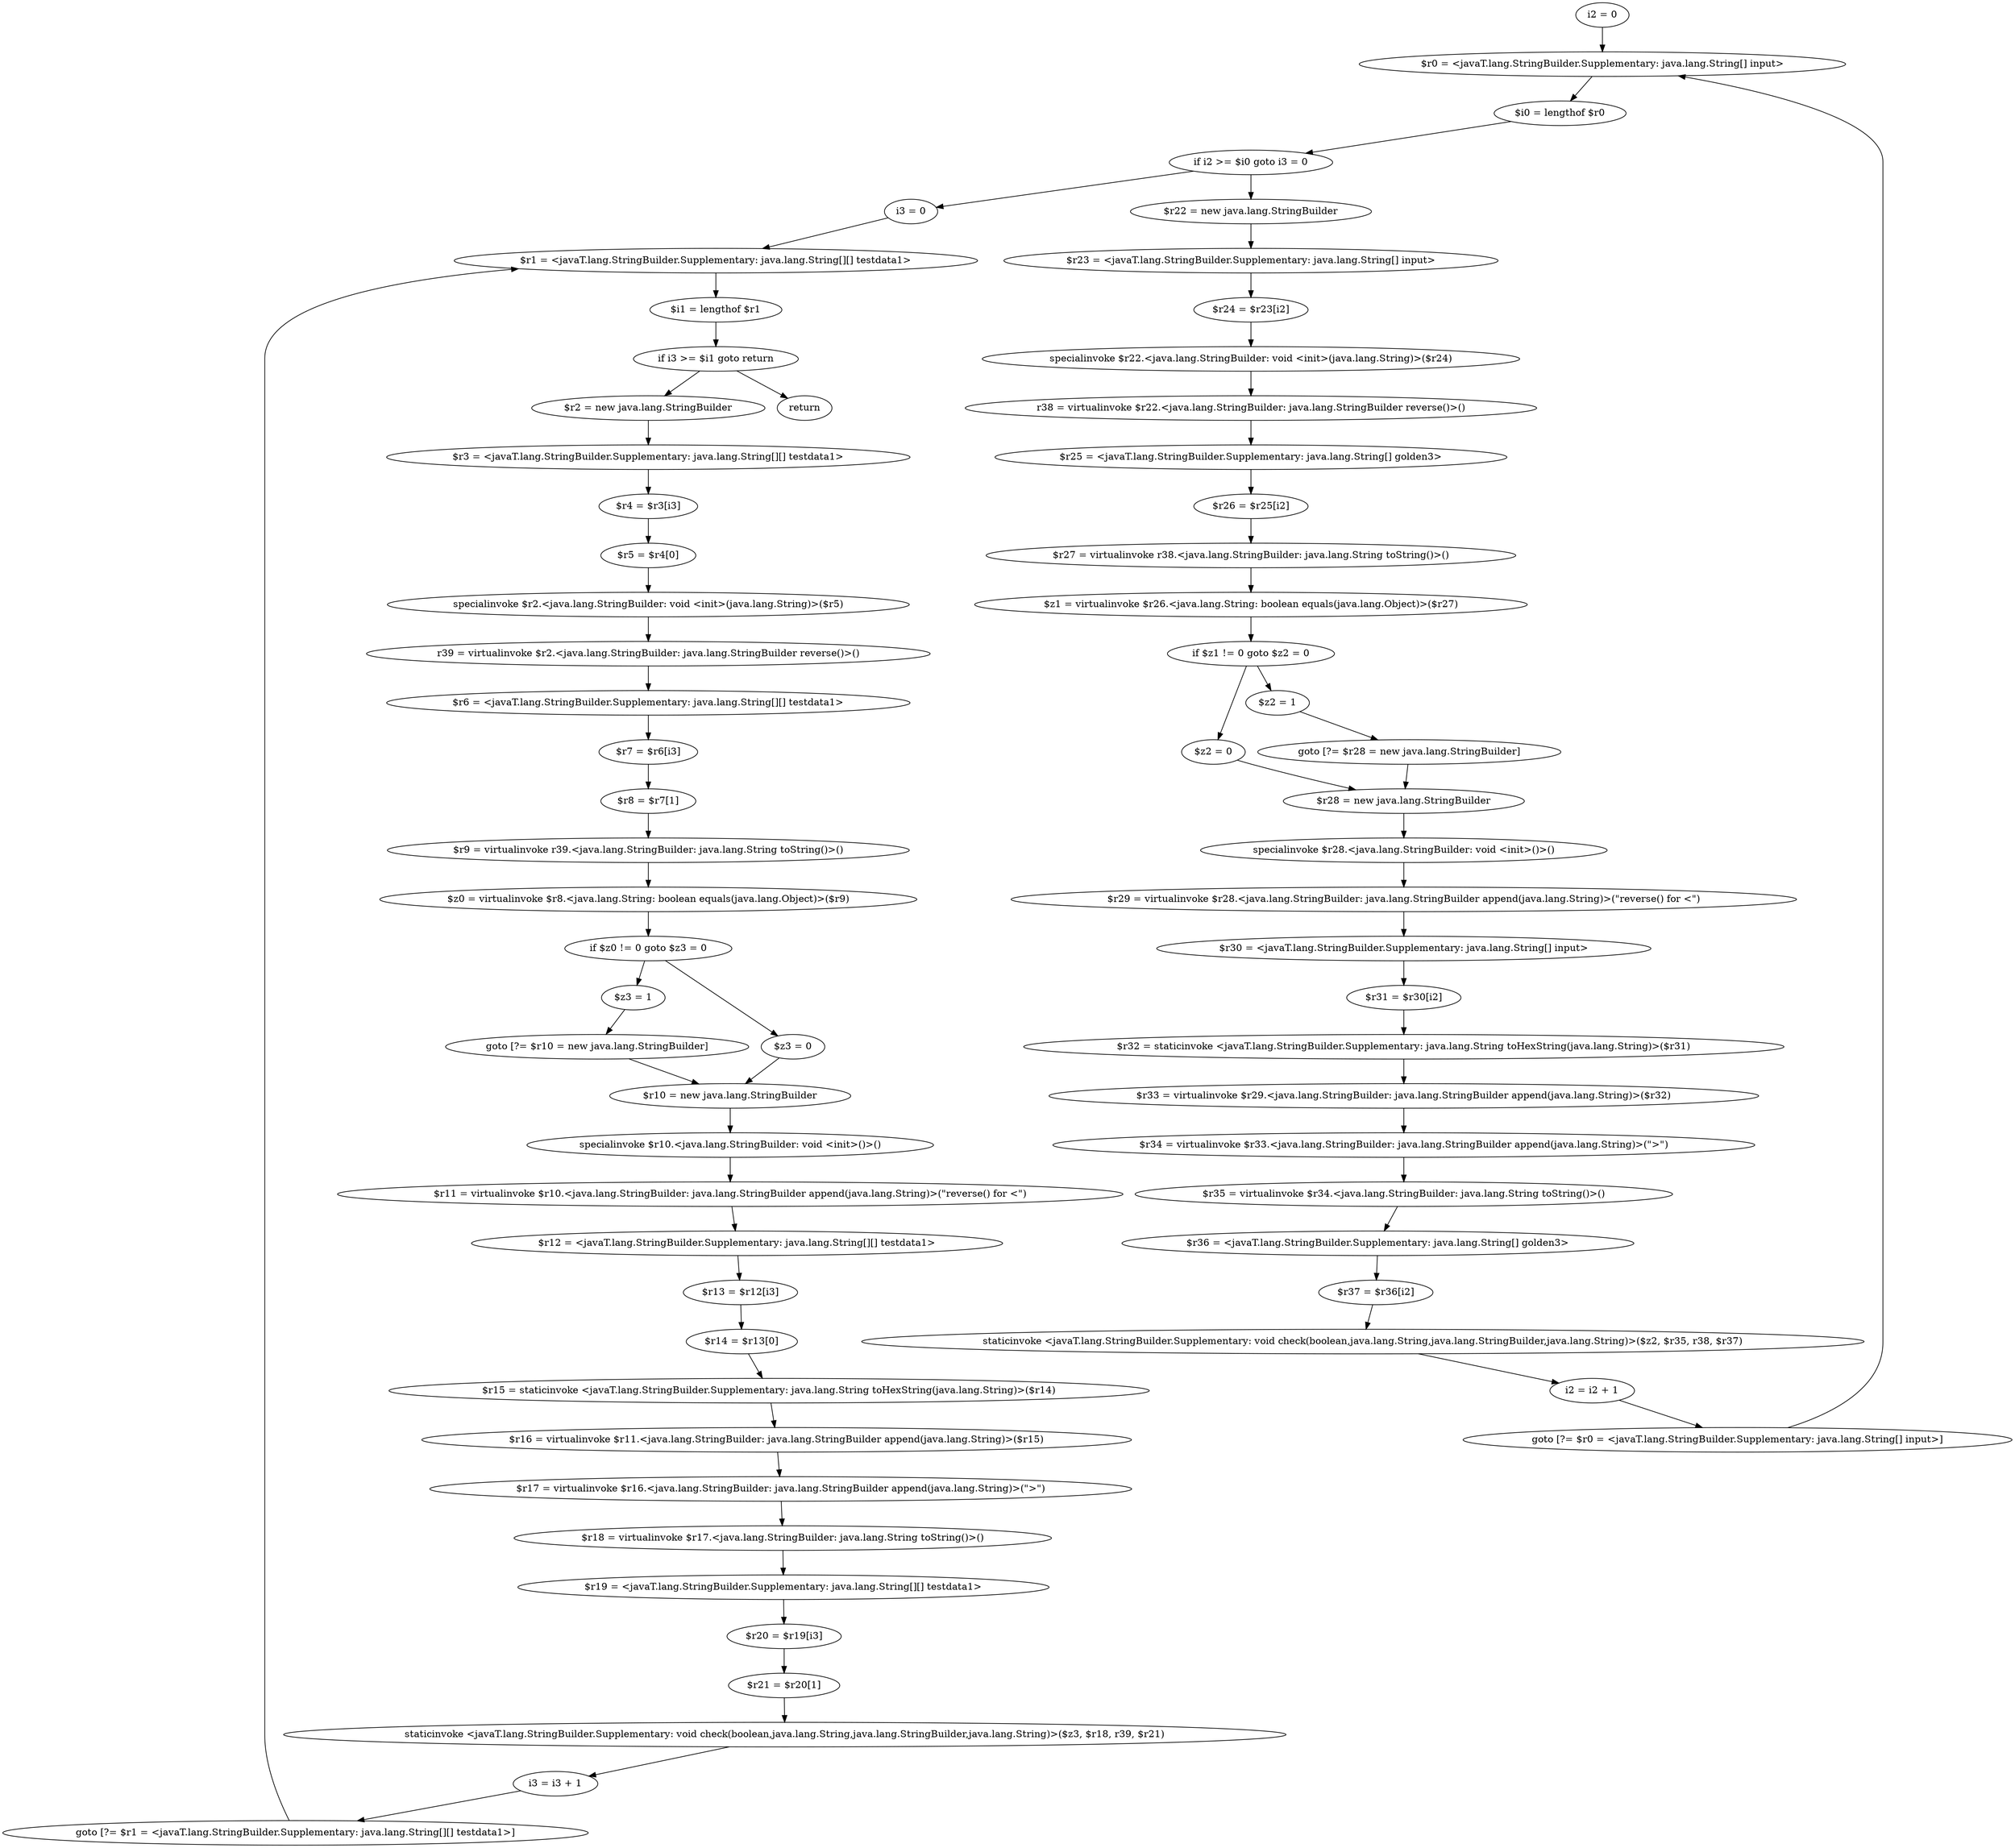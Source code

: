 digraph "unitGraph" {
    "i2 = 0"
    "$r0 = <javaT.lang.StringBuilder.Supplementary: java.lang.String[] input>"
    "$i0 = lengthof $r0"
    "if i2 >= $i0 goto i3 = 0"
    "$r22 = new java.lang.StringBuilder"
    "$r23 = <javaT.lang.StringBuilder.Supplementary: java.lang.String[] input>"
    "$r24 = $r23[i2]"
    "specialinvoke $r22.<java.lang.StringBuilder: void <init>(java.lang.String)>($r24)"
    "r38 = virtualinvoke $r22.<java.lang.StringBuilder: java.lang.StringBuilder reverse()>()"
    "$r25 = <javaT.lang.StringBuilder.Supplementary: java.lang.String[] golden3>"
    "$r26 = $r25[i2]"
    "$r27 = virtualinvoke r38.<java.lang.StringBuilder: java.lang.String toString()>()"
    "$z1 = virtualinvoke $r26.<java.lang.String: boolean equals(java.lang.Object)>($r27)"
    "if $z1 != 0 goto $z2 = 0"
    "$z2 = 1"
    "goto [?= $r28 = new java.lang.StringBuilder]"
    "$z2 = 0"
    "$r28 = new java.lang.StringBuilder"
    "specialinvoke $r28.<java.lang.StringBuilder: void <init>()>()"
    "$r29 = virtualinvoke $r28.<java.lang.StringBuilder: java.lang.StringBuilder append(java.lang.String)>(\"reverse() for <\")"
    "$r30 = <javaT.lang.StringBuilder.Supplementary: java.lang.String[] input>"
    "$r31 = $r30[i2]"
    "$r32 = staticinvoke <javaT.lang.StringBuilder.Supplementary: java.lang.String toHexString(java.lang.String)>($r31)"
    "$r33 = virtualinvoke $r29.<java.lang.StringBuilder: java.lang.StringBuilder append(java.lang.String)>($r32)"
    "$r34 = virtualinvoke $r33.<java.lang.StringBuilder: java.lang.StringBuilder append(java.lang.String)>(\">\")"
    "$r35 = virtualinvoke $r34.<java.lang.StringBuilder: java.lang.String toString()>()"
    "$r36 = <javaT.lang.StringBuilder.Supplementary: java.lang.String[] golden3>"
    "$r37 = $r36[i2]"
    "staticinvoke <javaT.lang.StringBuilder.Supplementary: void check(boolean,java.lang.String,java.lang.StringBuilder,java.lang.String)>($z2, $r35, r38, $r37)"
    "i2 = i2 + 1"
    "goto [?= $r0 = <javaT.lang.StringBuilder.Supplementary: java.lang.String[] input>]"
    "i3 = 0"
    "$r1 = <javaT.lang.StringBuilder.Supplementary: java.lang.String[][] testdata1>"
    "$i1 = lengthof $r1"
    "if i3 >= $i1 goto return"
    "$r2 = new java.lang.StringBuilder"
    "$r3 = <javaT.lang.StringBuilder.Supplementary: java.lang.String[][] testdata1>"
    "$r4 = $r3[i3]"
    "$r5 = $r4[0]"
    "specialinvoke $r2.<java.lang.StringBuilder: void <init>(java.lang.String)>($r5)"
    "r39 = virtualinvoke $r2.<java.lang.StringBuilder: java.lang.StringBuilder reverse()>()"
    "$r6 = <javaT.lang.StringBuilder.Supplementary: java.lang.String[][] testdata1>"
    "$r7 = $r6[i3]"
    "$r8 = $r7[1]"
    "$r9 = virtualinvoke r39.<java.lang.StringBuilder: java.lang.String toString()>()"
    "$z0 = virtualinvoke $r8.<java.lang.String: boolean equals(java.lang.Object)>($r9)"
    "if $z0 != 0 goto $z3 = 0"
    "$z3 = 1"
    "goto [?= $r10 = new java.lang.StringBuilder]"
    "$z3 = 0"
    "$r10 = new java.lang.StringBuilder"
    "specialinvoke $r10.<java.lang.StringBuilder: void <init>()>()"
    "$r11 = virtualinvoke $r10.<java.lang.StringBuilder: java.lang.StringBuilder append(java.lang.String)>(\"reverse() for <\")"
    "$r12 = <javaT.lang.StringBuilder.Supplementary: java.lang.String[][] testdata1>"
    "$r13 = $r12[i3]"
    "$r14 = $r13[0]"
    "$r15 = staticinvoke <javaT.lang.StringBuilder.Supplementary: java.lang.String toHexString(java.lang.String)>($r14)"
    "$r16 = virtualinvoke $r11.<java.lang.StringBuilder: java.lang.StringBuilder append(java.lang.String)>($r15)"
    "$r17 = virtualinvoke $r16.<java.lang.StringBuilder: java.lang.StringBuilder append(java.lang.String)>(\">\")"
    "$r18 = virtualinvoke $r17.<java.lang.StringBuilder: java.lang.String toString()>()"
    "$r19 = <javaT.lang.StringBuilder.Supplementary: java.lang.String[][] testdata1>"
    "$r20 = $r19[i3]"
    "$r21 = $r20[1]"
    "staticinvoke <javaT.lang.StringBuilder.Supplementary: void check(boolean,java.lang.String,java.lang.StringBuilder,java.lang.String)>($z3, $r18, r39, $r21)"
    "i3 = i3 + 1"
    "goto [?= $r1 = <javaT.lang.StringBuilder.Supplementary: java.lang.String[][] testdata1>]"
    "return"
    "i2 = 0"->"$r0 = <javaT.lang.StringBuilder.Supplementary: java.lang.String[] input>";
    "$r0 = <javaT.lang.StringBuilder.Supplementary: java.lang.String[] input>"->"$i0 = lengthof $r0";
    "$i0 = lengthof $r0"->"if i2 >= $i0 goto i3 = 0";
    "if i2 >= $i0 goto i3 = 0"->"$r22 = new java.lang.StringBuilder";
    "if i2 >= $i0 goto i3 = 0"->"i3 = 0";
    "$r22 = new java.lang.StringBuilder"->"$r23 = <javaT.lang.StringBuilder.Supplementary: java.lang.String[] input>";
    "$r23 = <javaT.lang.StringBuilder.Supplementary: java.lang.String[] input>"->"$r24 = $r23[i2]";
    "$r24 = $r23[i2]"->"specialinvoke $r22.<java.lang.StringBuilder: void <init>(java.lang.String)>($r24)";
    "specialinvoke $r22.<java.lang.StringBuilder: void <init>(java.lang.String)>($r24)"->"r38 = virtualinvoke $r22.<java.lang.StringBuilder: java.lang.StringBuilder reverse()>()";
    "r38 = virtualinvoke $r22.<java.lang.StringBuilder: java.lang.StringBuilder reverse()>()"->"$r25 = <javaT.lang.StringBuilder.Supplementary: java.lang.String[] golden3>";
    "$r25 = <javaT.lang.StringBuilder.Supplementary: java.lang.String[] golden3>"->"$r26 = $r25[i2]";
    "$r26 = $r25[i2]"->"$r27 = virtualinvoke r38.<java.lang.StringBuilder: java.lang.String toString()>()";
    "$r27 = virtualinvoke r38.<java.lang.StringBuilder: java.lang.String toString()>()"->"$z1 = virtualinvoke $r26.<java.lang.String: boolean equals(java.lang.Object)>($r27)";
    "$z1 = virtualinvoke $r26.<java.lang.String: boolean equals(java.lang.Object)>($r27)"->"if $z1 != 0 goto $z2 = 0";
    "if $z1 != 0 goto $z2 = 0"->"$z2 = 1";
    "if $z1 != 0 goto $z2 = 0"->"$z2 = 0";
    "$z2 = 1"->"goto [?= $r28 = new java.lang.StringBuilder]";
    "goto [?= $r28 = new java.lang.StringBuilder]"->"$r28 = new java.lang.StringBuilder";
    "$z2 = 0"->"$r28 = new java.lang.StringBuilder";
    "$r28 = new java.lang.StringBuilder"->"specialinvoke $r28.<java.lang.StringBuilder: void <init>()>()";
    "specialinvoke $r28.<java.lang.StringBuilder: void <init>()>()"->"$r29 = virtualinvoke $r28.<java.lang.StringBuilder: java.lang.StringBuilder append(java.lang.String)>(\"reverse() for <\")";
    "$r29 = virtualinvoke $r28.<java.lang.StringBuilder: java.lang.StringBuilder append(java.lang.String)>(\"reverse() for <\")"->"$r30 = <javaT.lang.StringBuilder.Supplementary: java.lang.String[] input>";
    "$r30 = <javaT.lang.StringBuilder.Supplementary: java.lang.String[] input>"->"$r31 = $r30[i2]";
    "$r31 = $r30[i2]"->"$r32 = staticinvoke <javaT.lang.StringBuilder.Supplementary: java.lang.String toHexString(java.lang.String)>($r31)";
    "$r32 = staticinvoke <javaT.lang.StringBuilder.Supplementary: java.lang.String toHexString(java.lang.String)>($r31)"->"$r33 = virtualinvoke $r29.<java.lang.StringBuilder: java.lang.StringBuilder append(java.lang.String)>($r32)";
    "$r33 = virtualinvoke $r29.<java.lang.StringBuilder: java.lang.StringBuilder append(java.lang.String)>($r32)"->"$r34 = virtualinvoke $r33.<java.lang.StringBuilder: java.lang.StringBuilder append(java.lang.String)>(\">\")";
    "$r34 = virtualinvoke $r33.<java.lang.StringBuilder: java.lang.StringBuilder append(java.lang.String)>(\">\")"->"$r35 = virtualinvoke $r34.<java.lang.StringBuilder: java.lang.String toString()>()";
    "$r35 = virtualinvoke $r34.<java.lang.StringBuilder: java.lang.String toString()>()"->"$r36 = <javaT.lang.StringBuilder.Supplementary: java.lang.String[] golden3>";
    "$r36 = <javaT.lang.StringBuilder.Supplementary: java.lang.String[] golden3>"->"$r37 = $r36[i2]";
    "$r37 = $r36[i2]"->"staticinvoke <javaT.lang.StringBuilder.Supplementary: void check(boolean,java.lang.String,java.lang.StringBuilder,java.lang.String)>($z2, $r35, r38, $r37)";
    "staticinvoke <javaT.lang.StringBuilder.Supplementary: void check(boolean,java.lang.String,java.lang.StringBuilder,java.lang.String)>($z2, $r35, r38, $r37)"->"i2 = i2 + 1";
    "i2 = i2 + 1"->"goto [?= $r0 = <javaT.lang.StringBuilder.Supplementary: java.lang.String[] input>]";
    "goto [?= $r0 = <javaT.lang.StringBuilder.Supplementary: java.lang.String[] input>]"->"$r0 = <javaT.lang.StringBuilder.Supplementary: java.lang.String[] input>";
    "i3 = 0"->"$r1 = <javaT.lang.StringBuilder.Supplementary: java.lang.String[][] testdata1>";
    "$r1 = <javaT.lang.StringBuilder.Supplementary: java.lang.String[][] testdata1>"->"$i1 = lengthof $r1";
    "$i1 = lengthof $r1"->"if i3 >= $i1 goto return";
    "if i3 >= $i1 goto return"->"$r2 = new java.lang.StringBuilder";
    "if i3 >= $i1 goto return"->"return";
    "$r2 = new java.lang.StringBuilder"->"$r3 = <javaT.lang.StringBuilder.Supplementary: java.lang.String[][] testdata1>";
    "$r3 = <javaT.lang.StringBuilder.Supplementary: java.lang.String[][] testdata1>"->"$r4 = $r3[i3]";
    "$r4 = $r3[i3]"->"$r5 = $r4[0]";
    "$r5 = $r4[0]"->"specialinvoke $r2.<java.lang.StringBuilder: void <init>(java.lang.String)>($r5)";
    "specialinvoke $r2.<java.lang.StringBuilder: void <init>(java.lang.String)>($r5)"->"r39 = virtualinvoke $r2.<java.lang.StringBuilder: java.lang.StringBuilder reverse()>()";
    "r39 = virtualinvoke $r2.<java.lang.StringBuilder: java.lang.StringBuilder reverse()>()"->"$r6 = <javaT.lang.StringBuilder.Supplementary: java.lang.String[][] testdata1>";
    "$r6 = <javaT.lang.StringBuilder.Supplementary: java.lang.String[][] testdata1>"->"$r7 = $r6[i3]";
    "$r7 = $r6[i3]"->"$r8 = $r7[1]";
    "$r8 = $r7[1]"->"$r9 = virtualinvoke r39.<java.lang.StringBuilder: java.lang.String toString()>()";
    "$r9 = virtualinvoke r39.<java.lang.StringBuilder: java.lang.String toString()>()"->"$z0 = virtualinvoke $r8.<java.lang.String: boolean equals(java.lang.Object)>($r9)";
    "$z0 = virtualinvoke $r8.<java.lang.String: boolean equals(java.lang.Object)>($r9)"->"if $z0 != 0 goto $z3 = 0";
    "if $z0 != 0 goto $z3 = 0"->"$z3 = 1";
    "if $z0 != 0 goto $z3 = 0"->"$z3 = 0";
    "$z3 = 1"->"goto [?= $r10 = new java.lang.StringBuilder]";
    "goto [?= $r10 = new java.lang.StringBuilder]"->"$r10 = new java.lang.StringBuilder";
    "$z3 = 0"->"$r10 = new java.lang.StringBuilder";
    "$r10 = new java.lang.StringBuilder"->"specialinvoke $r10.<java.lang.StringBuilder: void <init>()>()";
    "specialinvoke $r10.<java.lang.StringBuilder: void <init>()>()"->"$r11 = virtualinvoke $r10.<java.lang.StringBuilder: java.lang.StringBuilder append(java.lang.String)>(\"reverse() for <\")";
    "$r11 = virtualinvoke $r10.<java.lang.StringBuilder: java.lang.StringBuilder append(java.lang.String)>(\"reverse() for <\")"->"$r12 = <javaT.lang.StringBuilder.Supplementary: java.lang.String[][] testdata1>";
    "$r12 = <javaT.lang.StringBuilder.Supplementary: java.lang.String[][] testdata1>"->"$r13 = $r12[i3]";
    "$r13 = $r12[i3]"->"$r14 = $r13[0]";
    "$r14 = $r13[0]"->"$r15 = staticinvoke <javaT.lang.StringBuilder.Supplementary: java.lang.String toHexString(java.lang.String)>($r14)";
    "$r15 = staticinvoke <javaT.lang.StringBuilder.Supplementary: java.lang.String toHexString(java.lang.String)>($r14)"->"$r16 = virtualinvoke $r11.<java.lang.StringBuilder: java.lang.StringBuilder append(java.lang.String)>($r15)";
    "$r16 = virtualinvoke $r11.<java.lang.StringBuilder: java.lang.StringBuilder append(java.lang.String)>($r15)"->"$r17 = virtualinvoke $r16.<java.lang.StringBuilder: java.lang.StringBuilder append(java.lang.String)>(\">\")";
    "$r17 = virtualinvoke $r16.<java.lang.StringBuilder: java.lang.StringBuilder append(java.lang.String)>(\">\")"->"$r18 = virtualinvoke $r17.<java.lang.StringBuilder: java.lang.String toString()>()";
    "$r18 = virtualinvoke $r17.<java.lang.StringBuilder: java.lang.String toString()>()"->"$r19 = <javaT.lang.StringBuilder.Supplementary: java.lang.String[][] testdata1>";
    "$r19 = <javaT.lang.StringBuilder.Supplementary: java.lang.String[][] testdata1>"->"$r20 = $r19[i3]";
    "$r20 = $r19[i3]"->"$r21 = $r20[1]";
    "$r21 = $r20[1]"->"staticinvoke <javaT.lang.StringBuilder.Supplementary: void check(boolean,java.lang.String,java.lang.StringBuilder,java.lang.String)>($z3, $r18, r39, $r21)";
    "staticinvoke <javaT.lang.StringBuilder.Supplementary: void check(boolean,java.lang.String,java.lang.StringBuilder,java.lang.String)>($z3, $r18, r39, $r21)"->"i3 = i3 + 1";
    "i3 = i3 + 1"->"goto [?= $r1 = <javaT.lang.StringBuilder.Supplementary: java.lang.String[][] testdata1>]";
    "goto [?= $r1 = <javaT.lang.StringBuilder.Supplementary: java.lang.String[][] testdata1>]"->"$r1 = <javaT.lang.StringBuilder.Supplementary: java.lang.String[][] testdata1>";
}
